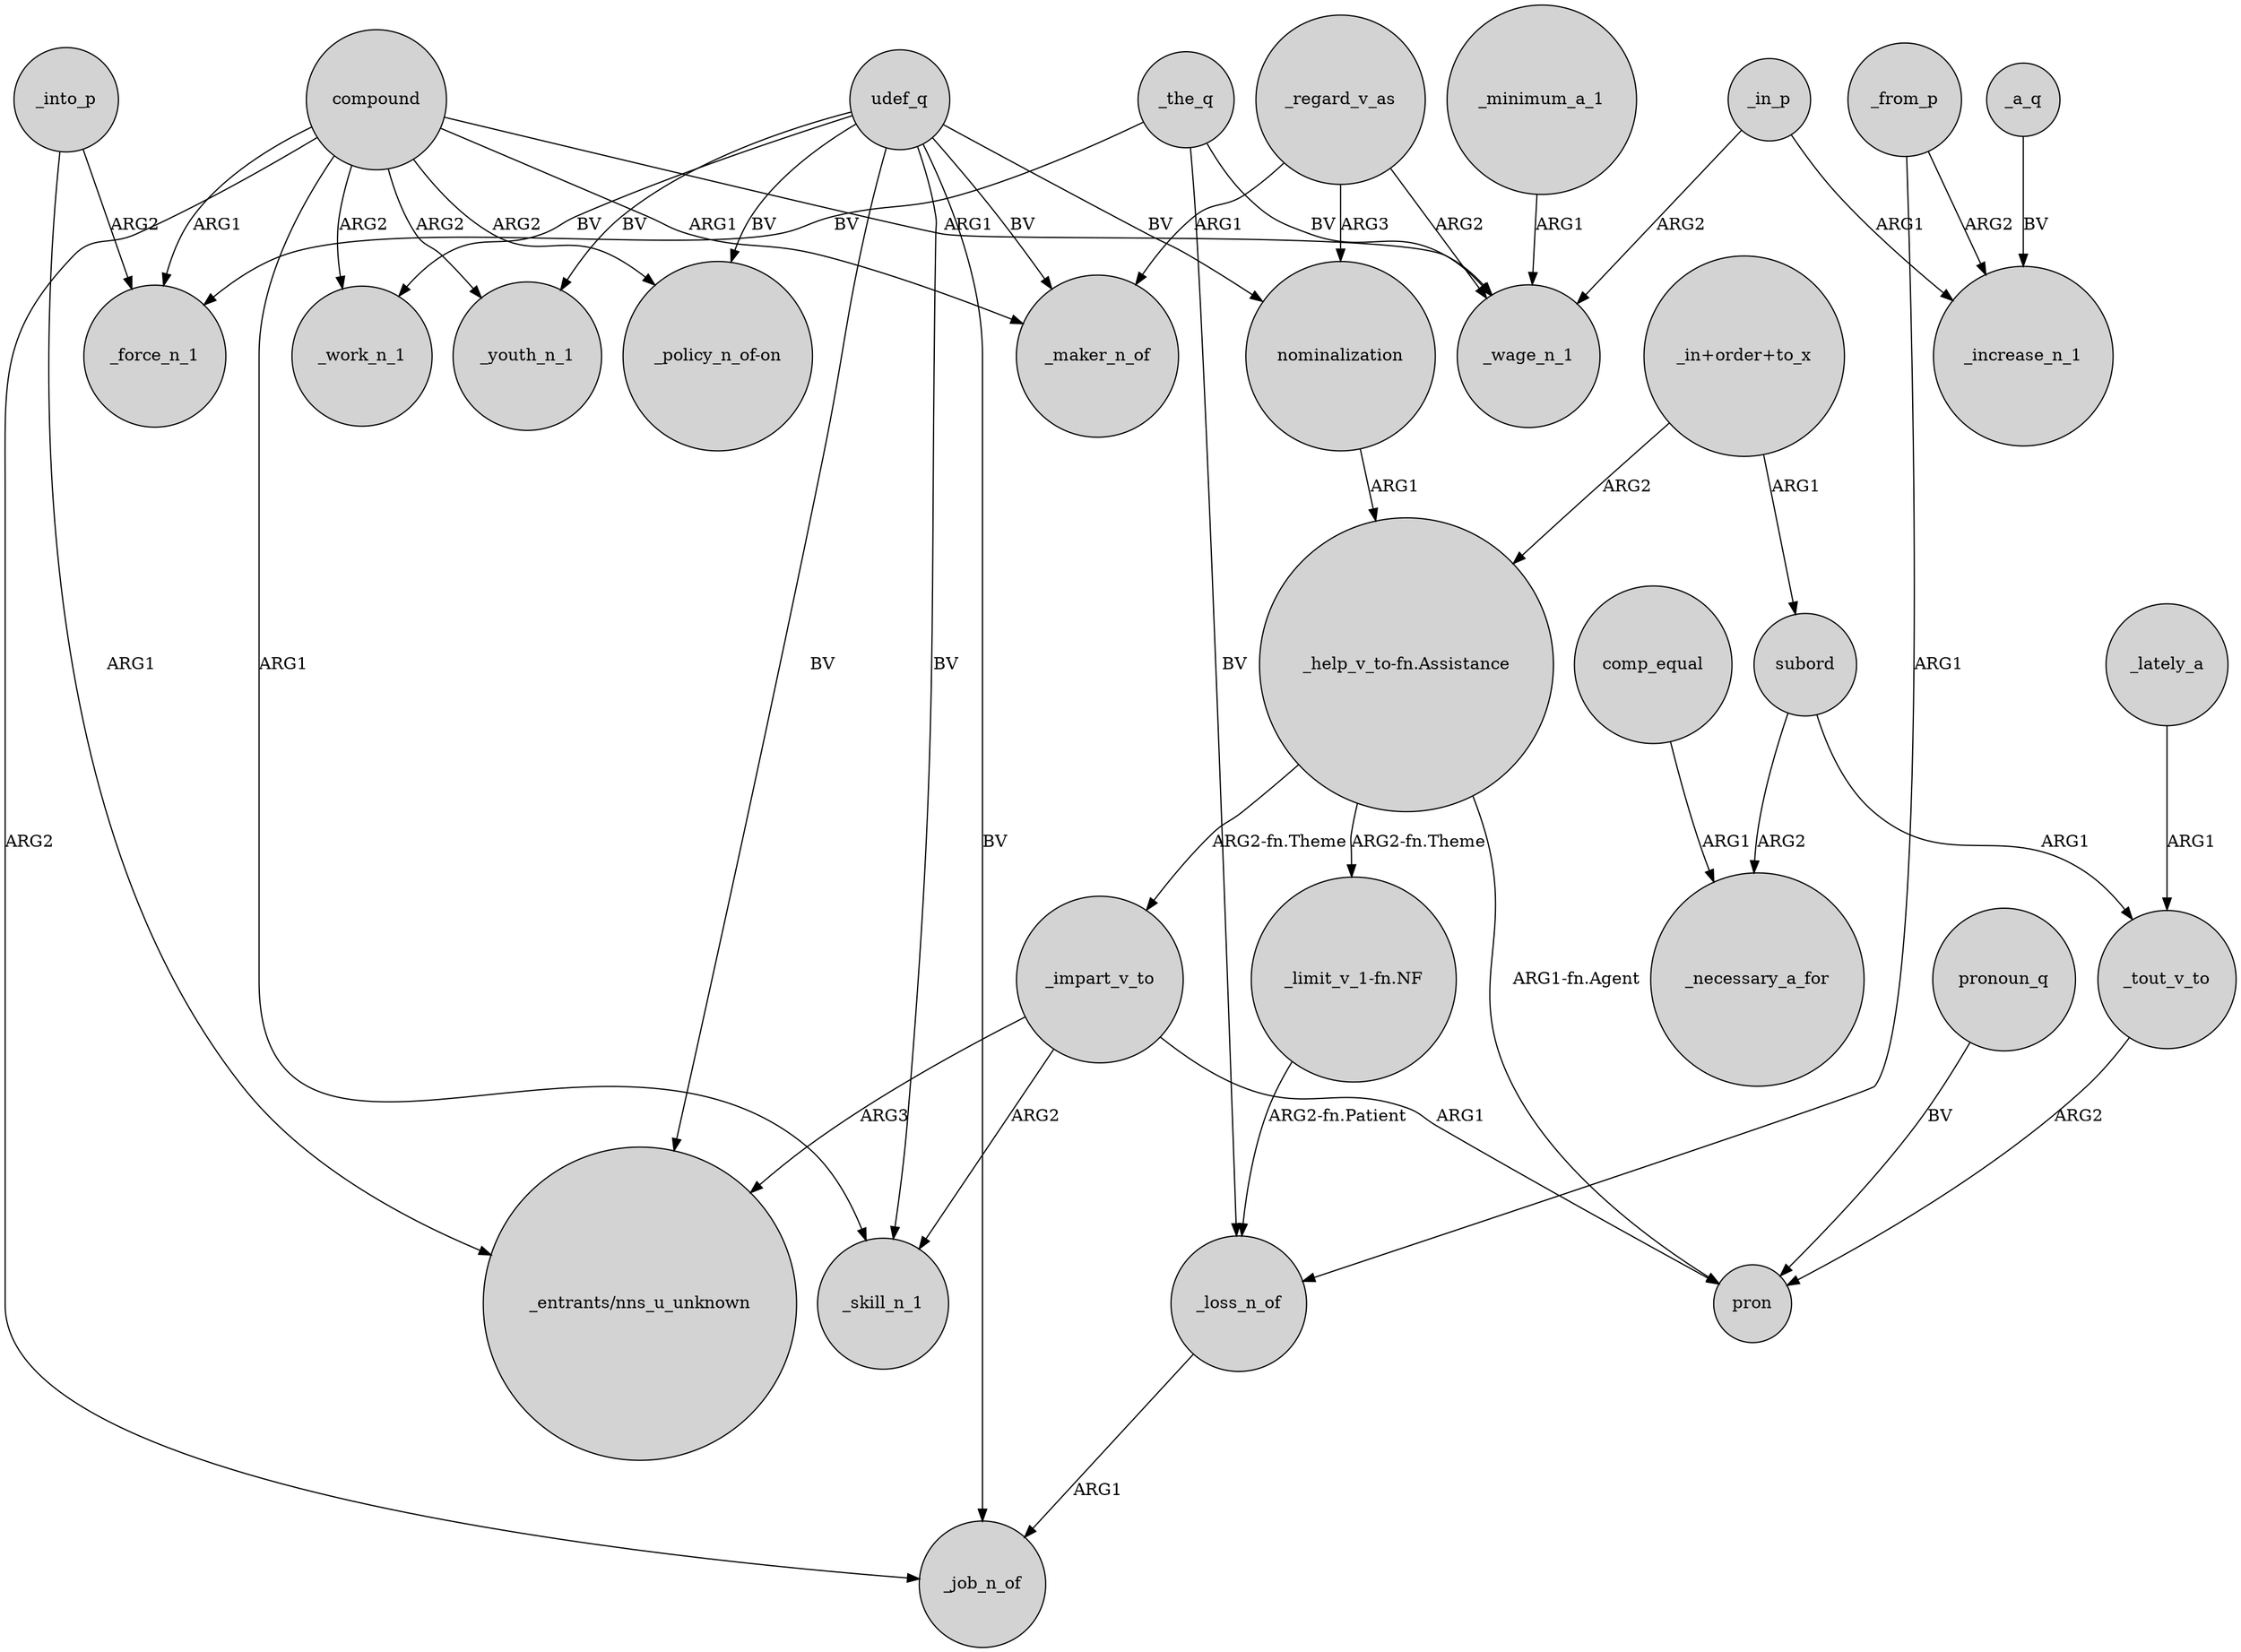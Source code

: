 digraph {
	node [shape=circle style=filled]
	_the_q -> _wage_n_1 [label=BV]
	udef_q -> _skill_n_1 [label=BV]
	_from_p -> _loss_n_of [label=ARG1]
	_from_p -> _increase_n_1 [label=ARG2]
	_a_q -> _increase_n_1 [label=BV]
	"_help_v_to-fn.Assistance" -> pron [label="ARG1-fn.Agent"]
	compound -> _force_n_1 [label=ARG1]
	compound -> "_policy_n_of-on" [label=ARG2]
	_minimum_a_1 -> _wage_n_1 [label=ARG1]
	comp_equal -> _necessary_a_for [label=ARG1]
	compound -> _work_n_1 [label=ARG2]
	compound -> _maker_n_of [label=ARG1]
	compound -> _wage_n_1 [label=ARG1]
	udef_q -> "_entrants/nns_u_unknown" [label=BV]
	_into_p -> "_entrants/nns_u_unknown" [label=ARG1]
	nominalization -> "_help_v_to-fn.Assistance" [label=ARG1]
	_regard_v_as -> _maker_n_of [label=ARG1]
	udef_q -> "_policy_n_of-on" [label=BV]
	compound -> _skill_n_1 [label=ARG1]
	_regard_v_as -> _wage_n_1 [label=ARG2]
	"_help_v_to-fn.Assistance" -> _impart_v_to [label="ARG2-fn.Theme"]
	"_limit_v_1-fn.NF" -> _loss_n_of [label="ARG2-fn.Patient"]
	_regard_v_as -> nominalization [label=ARG3]
	_tout_v_to -> pron [label=ARG2]
	_impart_v_to -> _skill_n_1 [label=ARG2]
	pronoun_q -> pron [label=BV]
	subord -> _tout_v_to [label=ARG1]
	udef_q -> _youth_n_1 [label=BV]
	_the_q -> _loss_n_of [label=BV]
	udef_q -> _work_n_1 [label=BV]
	udef_q -> _maker_n_of [label=BV]
	_lately_a -> _tout_v_to [label=ARG1]
	_in_p -> _wage_n_1 [label=ARG2]
	udef_q -> nominalization [label=BV]
	subord -> _necessary_a_for [label=ARG2]
	"_in+order+to_x" -> "_help_v_to-fn.Assistance" [label=ARG2]
	_impart_v_to -> pron [label=ARG1]
	"_help_v_to-fn.Assistance" -> "_limit_v_1-fn.NF" [label="ARG2-fn.Theme"]
	_into_p -> _force_n_1 [label=ARG2]
	"_in+order+to_x" -> subord [label=ARG1]
	udef_q -> _job_n_of [label=BV]
	_the_q -> _force_n_1 [label=BV]
	_in_p -> _increase_n_1 [label=ARG1]
	compound -> _youth_n_1 [label=ARG2]
	_impart_v_to -> "_entrants/nns_u_unknown" [label=ARG3]
	_loss_n_of -> _job_n_of [label=ARG1]
	compound -> _job_n_of [label=ARG2]
}
